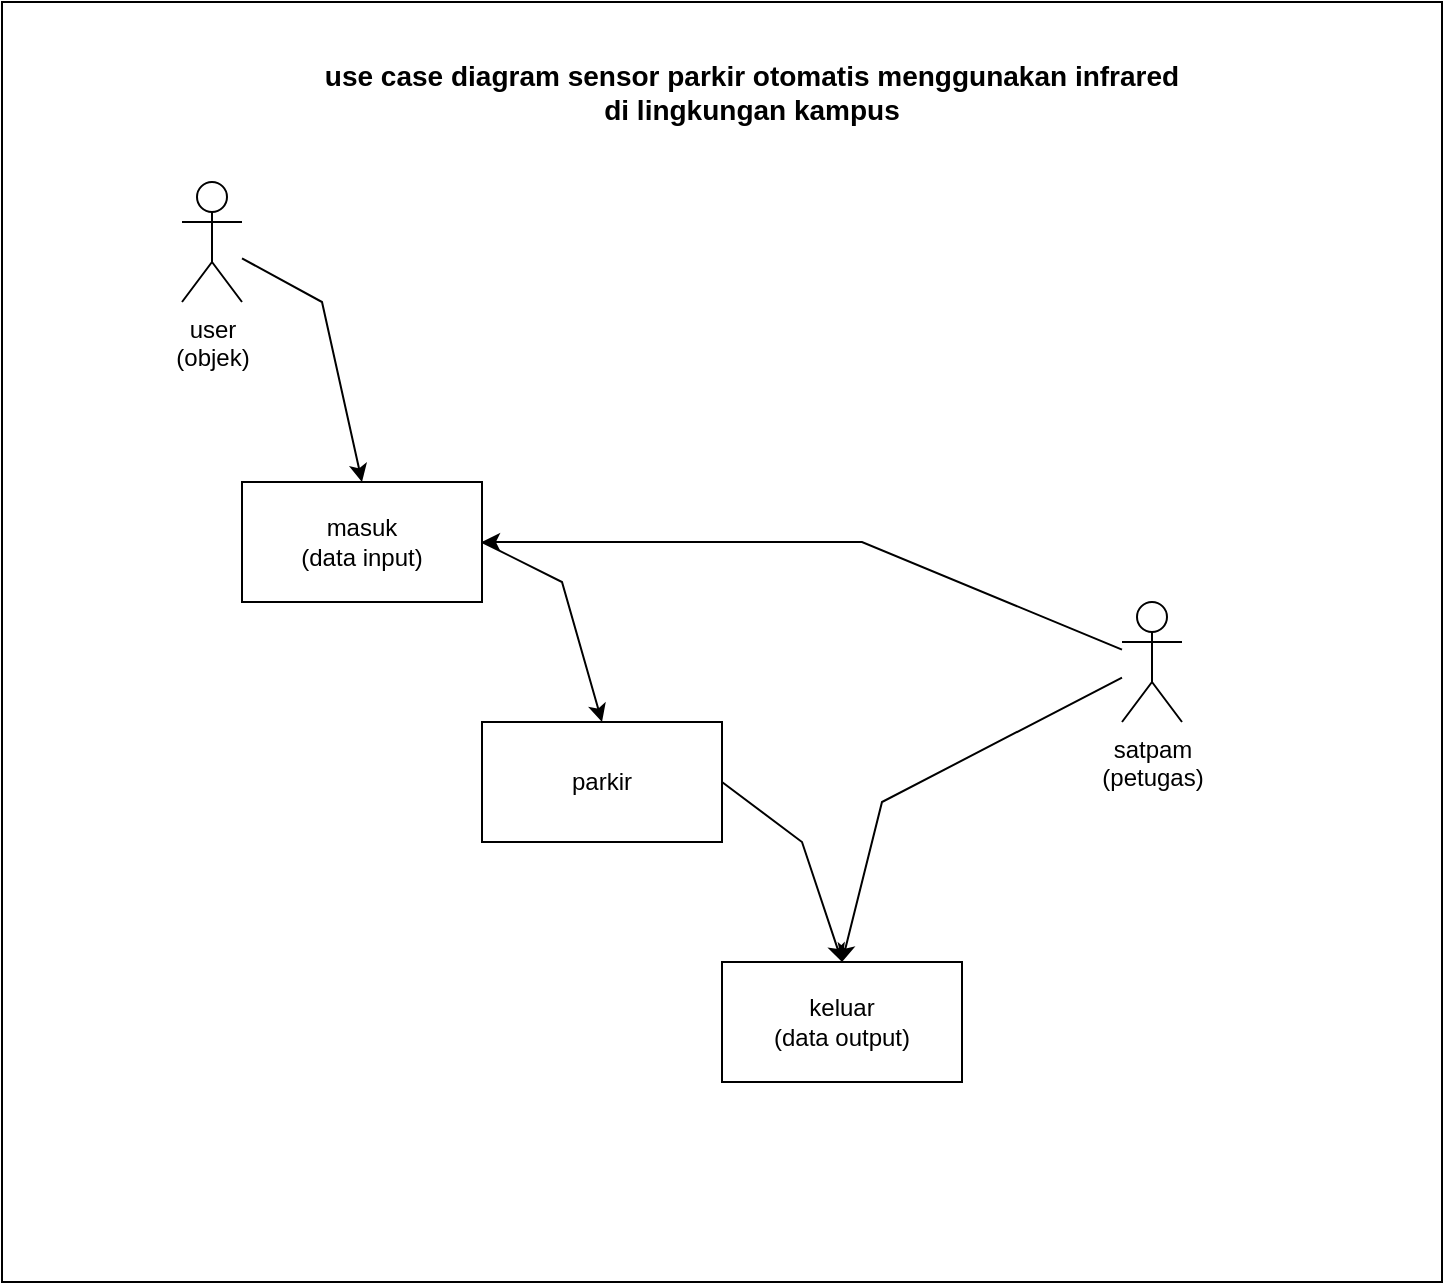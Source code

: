<mxfile version="22.1.7" type="device">
  <diagram name="Page-1" id="wQihgdx8qCtCfZf2EsfM">
    <mxGraphModel dx="1235" dy="1788" grid="1" gridSize="10" guides="1" tooltips="1" connect="1" arrows="1" fold="1" page="1" pageScale="1" pageWidth="850" pageHeight="1100" math="0" shadow="0">
      <root>
        <mxCell id="0" />
        <mxCell id="1" parent="0" />
        <mxCell id="CXwWVCfRZulg-wDTuV-d-1" value="user&lt;br&gt;(objek)" style="shape=umlActor;verticalLabelPosition=bottom;verticalAlign=top;html=1;outlineConnect=0;" vertex="1" parent="1">
          <mxGeometry x="210" y="50" width="30" height="60" as="geometry" />
        </mxCell>
        <mxCell id="CXwWVCfRZulg-wDTuV-d-2" value="masuk&lt;br&gt;(data input)" style="rounded=0;whiteSpace=wrap;html=1;" vertex="1" parent="1">
          <mxGeometry x="240" y="200" width="120" height="60" as="geometry" />
        </mxCell>
        <mxCell id="CXwWVCfRZulg-wDTuV-d-3" value="parkir" style="rounded=0;whiteSpace=wrap;html=1;" vertex="1" parent="1">
          <mxGeometry x="360" y="320" width="120" height="60" as="geometry" />
        </mxCell>
        <mxCell id="CXwWVCfRZulg-wDTuV-d-4" value="keluar&lt;br&gt;(data output)" style="rounded=0;whiteSpace=wrap;html=1;" vertex="1" parent="1">
          <mxGeometry x="480" y="440" width="120" height="60" as="geometry" />
        </mxCell>
        <mxCell id="CXwWVCfRZulg-wDTuV-d-5" value="" style="endArrow=classic;html=1;rounded=0;entryX=0.5;entryY=0;entryDx=0;entryDy=0;" edge="1" parent="1" source="CXwWVCfRZulg-wDTuV-d-1" target="CXwWVCfRZulg-wDTuV-d-2">
          <mxGeometry width="50" height="50" relative="1" as="geometry">
            <mxPoint x="320" y="110" as="sourcePoint" />
            <mxPoint x="370" y="60" as="targetPoint" />
            <Array as="points">
              <mxPoint x="280" y="110" />
            </Array>
          </mxGeometry>
        </mxCell>
        <mxCell id="CXwWVCfRZulg-wDTuV-d-6" value="" style="endArrow=classic;html=1;rounded=0;exitX=1;exitY=0.5;exitDx=0;exitDy=0;entryX=0.5;entryY=0;entryDx=0;entryDy=0;" edge="1" parent="1" source="CXwWVCfRZulg-wDTuV-d-2" target="CXwWVCfRZulg-wDTuV-d-3">
          <mxGeometry width="50" height="50" relative="1" as="geometry">
            <mxPoint x="410" y="220" as="sourcePoint" />
            <mxPoint x="460" y="170" as="targetPoint" />
            <Array as="points">
              <mxPoint x="400" y="250" />
            </Array>
          </mxGeometry>
        </mxCell>
        <mxCell id="CXwWVCfRZulg-wDTuV-d-8" value="" style="endArrow=classic;html=1;rounded=0;exitX=1;exitY=0.5;exitDx=0;exitDy=0;entryX=0.5;entryY=0;entryDx=0;entryDy=0;" edge="1" parent="1" source="CXwWVCfRZulg-wDTuV-d-3" target="CXwWVCfRZulg-wDTuV-d-4">
          <mxGeometry width="50" height="50" relative="1" as="geometry">
            <mxPoint x="560" y="350" as="sourcePoint" />
            <mxPoint x="610" y="300" as="targetPoint" />
            <Array as="points">
              <mxPoint x="520" y="380" />
            </Array>
          </mxGeometry>
        </mxCell>
        <mxCell id="CXwWVCfRZulg-wDTuV-d-9" value="satpam&lt;br&gt;(petugas)" style="shape=umlActor;verticalLabelPosition=bottom;verticalAlign=top;html=1;outlineConnect=0;" vertex="1" parent="1">
          <mxGeometry x="680" y="260" width="30" height="60" as="geometry" />
        </mxCell>
        <mxCell id="CXwWVCfRZulg-wDTuV-d-14" value="" style="endArrow=classic;html=1;rounded=0;entryX=1;entryY=0.5;entryDx=0;entryDy=0;" edge="1" parent="1" source="CXwWVCfRZulg-wDTuV-d-9" target="CXwWVCfRZulg-wDTuV-d-2">
          <mxGeometry width="50" height="50" relative="1" as="geometry">
            <mxPoint x="360" y="310" as="sourcePoint" />
            <mxPoint x="410" y="260" as="targetPoint" />
            <Array as="points">
              <mxPoint x="550" y="230" />
            </Array>
          </mxGeometry>
        </mxCell>
        <mxCell id="CXwWVCfRZulg-wDTuV-d-15" value="" style="endArrow=classic;html=1;rounded=0;entryX=0.5;entryY=0;entryDx=0;entryDy=0;" edge="1" parent="1" source="CXwWVCfRZulg-wDTuV-d-9" target="CXwWVCfRZulg-wDTuV-d-4">
          <mxGeometry width="50" height="50" relative="1" as="geometry">
            <mxPoint x="360" y="310" as="sourcePoint" />
            <mxPoint x="410" y="260" as="targetPoint" />
            <Array as="points">
              <mxPoint x="560" y="360" />
            </Array>
          </mxGeometry>
        </mxCell>
        <mxCell id="CXwWVCfRZulg-wDTuV-d-16" value="" style="rounded=0;whiteSpace=wrap;html=1;fillColor=none;" vertex="1" parent="1">
          <mxGeometry x="120" y="-40" width="720" height="640" as="geometry" />
        </mxCell>
        <mxCell id="CXwWVCfRZulg-wDTuV-d-17" value="&lt;b&gt;&lt;font style=&quot;font-size: 14px;&quot;&gt;use case diagram sensor parkir otomatis menggunakan infrared di lingkungan kampus&lt;/font&gt;&lt;/b&gt;" style="text;html=1;strokeColor=none;fillColor=none;align=center;verticalAlign=middle;whiteSpace=wrap;rounded=0;" vertex="1" parent="1">
          <mxGeometry x="280" y="-30" width="430" height="70" as="geometry" />
        </mxCell>
      </root>
    </mxGraphModel>
  </diagram>
</mxfile>
